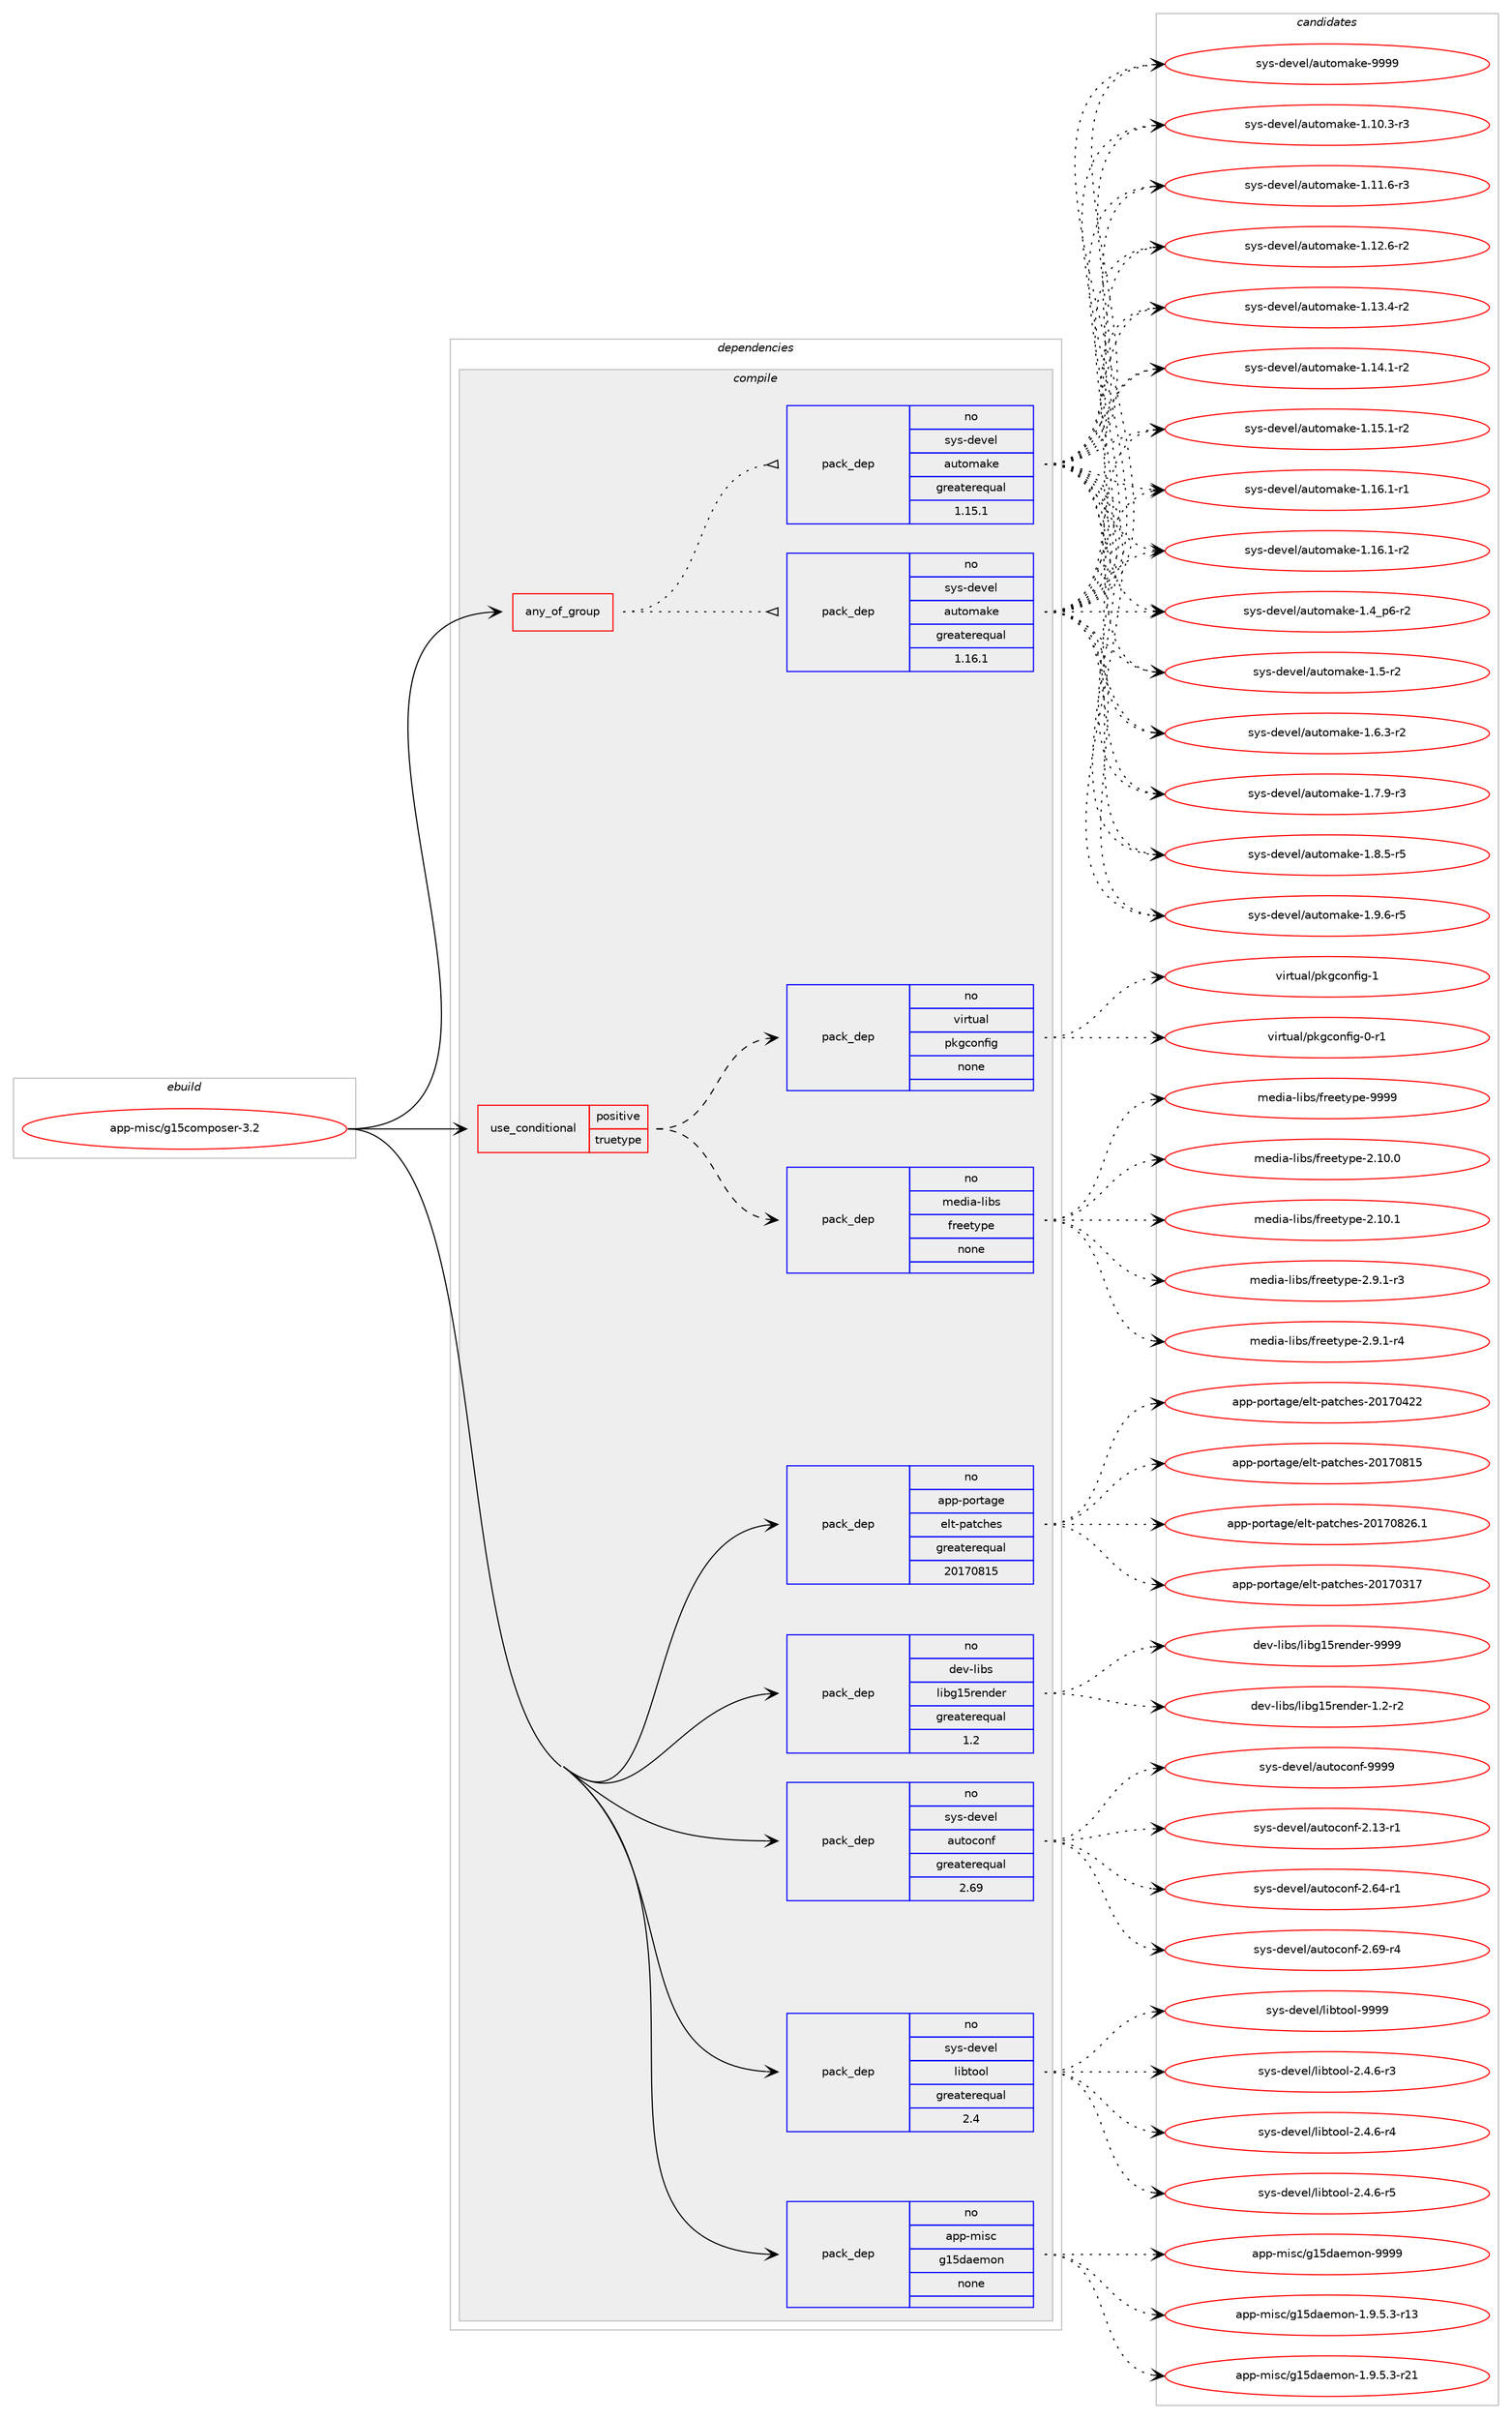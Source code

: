 digraph prolog {

# *************
# Graph options
# *************

newrank=true;
concentrate=true;
compound=true;
graph [rankdir=LR,fontname=Helvetica,fontsize=10,ranksep=1.5];#, ranksep=2.5, nodesep=0.2];
edge  [arrowhead=vee];
node  [fontname=Helvetica,fontsize=10];

# **********
# The ebuild
# **********

subgraph cluster_leftcol {
color=gray;
rank=same;
label=<<i>ebuild</i>>;
id [label="app-misc/g15composer-3.2", color=red, width=4, href="../app-misc/g15composer-3.2.svg"];
}

# ****************
# The dependencies
# ****************

subgraph cluster_midcol {
color=gray;
label=<<i>dependencies</i>>;
subgraph cluster_compile {
fillcolor="#eeeeee";
style=filled;
label=<<i>compile</i>>;
subgraph any8680 {
dependency498295 [label=<<TABLE BORDER="0" CELLBORDER="1" CELLSPACING="0" CELLPADDING="4"><TR><TD CELLPADDING="10">any_of_group</TD></TR></TABLE>>, shape=none, color=red];subgraph pack370301 {
dependency498296 [label=<<TABLE BORDER="0" CELLBORDER="1" CELLSPACING="0" CELLPADDING="4" WIDTH="220"><TR><TD ROWSPAN="6" CELLPADDING="30">pack_dep</TD></TR><TR><TD WIDTH="110">no</TD></TR><TR><TD>sys-devel</TD></TR><TR><TD>automake</TD></TR><TR><TD>greaterequal</TD></TR><TR><TD>1.16.1</TD></TR></TABLE>>, shape=none, color=blue];
}
dependency498295:e -> dependency498296:w [weight=20,style="dotted",arrowhead="oinv"];
subgraph pack370302 {
dependency498297 [label=<<TABLE BORDER="0" CELLBORDER="1" CELLSPACING="0" CELLPADDING="4" WIDTH="220"><TR><TD ROWSPAN="6" CELLPADDING="30">pack_dep</TD></TR><TR><TD WIDTH="110">no</TD></TR><TR><TD>sys-devel</TD></TR><TR><TD>automake</TD></TR><TR><TD>greaterequal</TD></TR><TR><TD>1.15.1</TD></TR></TABLE>>, shape=none, color=blue];
}
dependency498295:e -> dependency498297:w [weight=20,style="dotted",arrowhead="oinv"];
}
id:e -> dependency498295:w [weight=20,style="solid",arrowhead="vee"];
subgraph cond118998 {
dependency498298 [label=<<TABLE BORDER="0" CELLBORDER="1" CELLSPACING="0" CELLPADDING="4"><TR><TD ROWSPAN="3" CELLPADDING="10">use_conditional</TD></TR><TR><TD>positive</TD></TR><TR><TD>truetype</TD></TR></TABLE>>, shape=none, color=red];
subgraph pack370303 {
dependency498299 [label=<<TABLE BORDER="0" CELLBORDER="1" CELLSPACING="0" CELLPADDING="4" WIDTH="220"><TR><TD ROWSPAN="6" CELLPADDING="30">pack_dep</TD></TR><TR><TD WIDTH="110">no</TD></TR><TR><TD>media-libs</TD></TR><TR><TD>freetype</TD></TR><TR><TD>none</TD></TR><TR><TD></TD></TR></TABLE>>, shape=none, color=blue];
}
dependency498298:e -> dependency498299:w [weight=20,style="dashed",arrowhead="vee"];
subgraph pack370304 {
dependency498300 [label=<<TABLE BORDER="0" CELLBORDER="1" CELLSPACING="0" CELLPADDING="4" WIDTH="220"><TR><TD ROWSPAN="6" CELLPADDING="30">pack_dep</TD></TR><TR><TD WIDTH="110">no</TD></TR><TR><TD>virtual</TD></TR><TR><TD>pkgconfig</TD></TR><TR><TD>none</TD></TR><TR><TD></TD></TR></TABLE>>, shape=none, color=blue];
}
dependency498298:e -> dependency498300:w [weight=20,style="dashed",arrowhead="vee"];
}
id:e -> dependency498298:w [weight=20,style="solid",arrowhead="vee"];
subgraph pack370305 {
dependency498301 [label=<<TABLE BORDER="0" CELLBORDER="1" CELLSPACING="0" CELLPADDING="4" WIDTH="220"><TR><TD ROWSPAN="6" CELLPADDING="30">pack_dep</TD></TR><TR><TD WIDTH="110">no</TD></TR><TR><TD>app-misc</TD></TR><TR><TD>g15daemon</TD></TR><TR><TD>none</TD></TR><TR><TD></TD></TR></TABLE>>, shape=none, color=blue];
}
id:e -> dependency498301:w [weight=20,style="solid",arrowhead="vee"];
subgraph pack370306 {
dependency498302 [label=<<TABLE BORDER="0" CELLBORDER="1" CELLSPACING="0" CELLPADDING="4" WIDTH="220"><TR><TD ROWSPAN="6" CELLPADDING="30">pack_dep</TD></TR><TR><TD WIDTH="110">no</TD></TR><TR><TD>app-portage</TD></TR><TR><TD>elt-patches</TD></TR><TR><TD>greaterequal</TD></TR><TR><TD>20170815</TD></TR></TABLE>>, shape=none, color=blue];
}
id:e -> dependency498302:w [weight=20,style="solid",arrowhead="vee"];
subgraph pack370307 {
dependency498303 [label=<<TABLE BORDER="0" CELLBORDER="1" CELLSPACING="0" CELLPADDING="4" WIDTH="220"><TR><TD ROWSPAN="6" CELLPADDING="30">pack_dep</TD></TR><TR><TD WIDTH="110">no</TD></TR><TR><TD>dev-libs</TD></TR><TR><TD>libg15render</TD></TR><TR><TD>greaterequal</TD></TR><TR><TD>1.2</TD></TR></TABLE>>, shape=none, color=blue];
}
id:e -> dependency498303:w [weight=20,style="solid",arrowhead="vee"];
subgraph pack370308 {
dependency498304 [label=<<TABLE BORDER="0" CELLBORDER="1" CELLSPACING="0" CELLPADDING="4" WIDTH="220"><TR><TD ROWSPAN="6" CELLPADDING="30">pack_dep</TD></TR><TR><TD WIDTH="110">no</TD></TR><TR><TD>sys-devel</TD></TR><TR><TD>autoconf</TD></TR><TR><TD>greaterequal</TD></TR><TR><TD>2.69</TD></TR></TABLE>>, shape=none, color=blue];
}
id:e -> dependency498304:w [weight=20,style="solid",arrowhead="vee"];
subgraph pack370309 {
dependency498305 [label=<<TABLE BORDER="0" CELLBORDER="1" CELLSPACING="0" CELLPADDING="4" WIDTH="220"><TR><TD ROWSPAN="6" CELLPADDING="30">pack_dep</TD></TR><TR><TD WIDTH="110">no</TD></TR><TR><TD>sys-devel</TD></TR><TR><TD>libtool</TD></TR><TR><TD>greaterequal</TD></TR><TR><TD>2.4</TD></TR></TABLE>>, shape=none, color=blue];
}
id:e -> dependency498305:w [weight=20,style="solid",arrowhead="vee"];
}
subgraph cluster_compileandrun {
fillcolor="#eeeeee";
style=filled;
label=<<i>compile and run</i>>;
}
subgraph cluster_run {
fillcolor="#eeeeee";
style=filled;
label=<<i>run</i>>;
}
}

# **************
# The candidates
# **************

subgraph cluster_choices {
rank=same;
color=gray;
label=<<i>candidates</i>>;

subgraph choice370301 {
color=black;
nodesep=1;
choice11512111545100101118101108479711711611110997107101454946494846514511451 [label="sys-devel/automake-1.10.3-r3", color=red, width=4,href="../sys-devel/automake-1.10.3-r3.svg"];
choice11512111545100101118101108479711711611110997107101454946494946544511451 [label="sys-devel/automake-1.11.6-r3", color=red, width=4,href="../sys-devel/automake-1.11.6-r3.svg"];
choice11512111545100101118101108479711711611110997107101454946495046544511450 [label="sys-devel/automake-1.12.6-r2", color=red, width=4,href="../sys-devel/automake-1.12.6-r2.svg"];
choice11512111545100101118101108479711711611110997107101454946495146524511450 [label="sys-devel/automake-1.13.4-r2", color=red, width=4,href="../sys-devel/automake-1.13.4-r2.svg"];
choice11512111545100101118101108479711711611110997107101454946495246494511450 [label="sys-devel/automake-1.14.1-r2", color=red, width=4,href="../sys-devel/automake-1.14.1-r2.svg"];
choice11512111545100101118101108479711711611110997107101454946495346494511450 [label="sys-devel/automake-1.15.1-r2", color=red, width=4,href="../sys-devel/automake-1.15.1-r2.svg"];
choice11512111545100101118101108479711711611110997107101454946495446494511449 [label="sys-devel/automake-1.16.1-r1", color=red, width=4,href="../sys-devel/automake-1.16.1-r1.svg"];
choice11512111545100101118101108479711711611110997107101454946495446494511450 [label="sys-devel/automake-1.16.1-r2", color=red, width=4,href="../sys-devel/automake-1.16.1-r2.svg"];
choice115121115451001011181011084797117116111109971071014549465295112544511450 [label="sys-devel/automake-1.4_p6-r2", color=red, width=4,href="../sys-devel/automake-1.4_p6-r2.svg"];
choice11512111545100101118101108479711711611110997107101454946534511450 [label="sys-devel/automake-1.5-r2", color=red, width=4,href="../sys-devel/automake-1.5-r2.svg"];
choice115121115451001011181011084797117116111109971071014549465446514511450 [label="sys-devel/automake-1.6.3-r2", color=red, width=4,href="../sys-devel/automake-1.6.3-r2.svg"];
choice115121115451001011181011084797117116111109971071014549465546574511451 [label="sys-devel/automake-1.7.9-r3", color=red, width=4,href="../sys-devel/automake-1.7.9-r3.svg"];
choice115121115451001011181011084797117116111109971071014549465646534511453 [label="sys-devel/automake-1.8.5-r5", color=red, width=4,href="../sys-devel/automake-1.8.5-r5.svg"];
choice115121115451001011181011084797117116111109971071014549465746544511453 [label="sys-devel/automake-1.9.6-r5", color=red, width=4,href="../sys-devel/automake-1.9.6-r5.svg"];
choice115121115451001011181011084797117116111109971071014557575757 [label="sys-devel/automake-9999", color=red, width=4,href="../sys-devel/automake-9999.svg"];
dependency498296:e -> choice11512111545100101118101108479711711611110997107101454946494846514511451:w [style=dotted,weight="100"];
dependency498296:e -> choice11512111545100101118101108479711711611110997107101454946494946544511451:w [style=dotted,weight="100"];
dependency498296:e -> choice11512111545100101118101108479711711611110997107101454946495046544511450:w [style=dotted,weight="100"];
dependency498296:e -> choice11512111545100101118101108479711711611110997107101454946495146524511450:w [style=dotted,weight="100"];
dependency498296:e -> choice11512111545100101118101108479711711611110997107101454946495246494511450:w [style=dotted,weight="100"];
dependency498296:e -> choice11512111545100101118101108479711711611110997107101454946495346494511450:w [style=dotted,weight="100"];
dependency498296:e -> choice11512111545100101118101108479711711611110997107101454946495446494511449:w [style=dotted,weight="100"];
dependency498296:e -> choice11512111545100101118101108479711711611110997107101454946495446494511450:w [style=dotted,weight="100"];
dependency498296:e -> choice115121115451001011181011084797117116111109971071014549465295112544511450:w [style=dotted,weight="100"];
dependency498296:e -> choice11512111545100101118101108479711711611110997107101454946534511450:w [style=dotted,weight="100"];
dependency498296:e -> choice115121115451001011181011084797117116111109971071014549465446514511450:w [style=dotted,weight="100"];
dependency498296:e -> choice115121115451001011181011084797117116111109971071014549465546574511451:w [style=dotted,weight="100"];
dependency498296:e -> choice115121115451001011181011084797117116111109971071014549465646534511453:w [style=dotted,weight="100"];
dependency498296:e -> choice115121115451001011181011084797117116111109971071014549465746544511453:w [style=dotted,weight="100"];
dependency498296:e -> choice115121115451001011181011084797117116111109971071014557575757:w [style=dotted,weight="100"];
}
subgraph choice370302 {
color=black;
nodesep=1;
choice11512111545100101118101108479711711611110997107101454946494846514511451 [label="sys-devel/automake-1.10.3-r3", color=red, width=4,href="../sys-devel/automake-1.10.3-r3.svg"];
choice11512111545100101118101108479711711611110997107101454946494946544511451 [label="sys-devel/automake-1.11.6-r3", color=red, width=4,href="../sys-devel/automake-1.11.6-r3.svg"];
choice11512111545100101118101108479711711611110997107101454946495046544511450 [label="sys-devel/automake-1.12.6-r2", color=red, width=4,href="../sys-devel/automake-1.12.6-r2.svg"];
choice11512111545100101118101108479711711611110997107101454946495146524511450 [label="sys-devel/automake-1.13.4-r2", color=red, width=4,href="../sys-devel/automake-1.13.4-r2.svg"];
choice11512111545100101118101108479711711611110997107101454946495246494511450 [label="sys-devel/automake-1.14.1-r2", color=red, width=4,href="../sys-devel/automake-1.14.1-r2.svg"];
choice11512111545100101118101108479711711611110997107101454946495346494511450 [label="sys-devel/automake-1.15.1-r2", color=red, width=4,href="../sys-devel/automake-1.15.1-r2.svg"];
choice11512111545100101118101108479711711611110997107101454946495446494511449 [label="sys-devel/automake-1.16.1-r1", color=red, width=4,href="../sys-devel/automake-1.16.1-r1.svg"];
choice11512111545100101118101108479711711611110997107101454946495446494511450 [label="sys-devel/automake-1.16.1-r2", color=red, width=4,href="../sys-devel/automake-1.16.1-r2.svg"];
choice115121115451001011181011084797117116111109971071014549465295112544511450 [label="sys-devel/automake-1.4_p6-r2", color=red, width=4,href="../sys-devel/automake-1.4_p6-r2.svg"];
choice11512111545100101118101108479711711611110997107101454946534511450 [label="sys-devel/automake-1.5-r2", color=red, width=4,href="../sys-devel/automake-1.5-r2.svg"];
choice115121115451001011181011084797117116111109971071014549465446514511450 [label="sys-devel/automake-1.6.3-r2", color=red, width=4,href="../sys-devel/automake-1.6.3-r2.svg"];
choice115121115451001011181011084797117116111109971071014549465546574511451 [label="sys-devel/automake-1.7.9-r3", color=red, width=4,href="../sys-devel/automake-1.7.9-r3.svg"];
choice115121115451001011181011084797117116111109971071014549465646534511453 [label="sys-devel/automake-1.8.5-r5", color=red, width=4,href="../sys-devel/automake-1.8.5-r5.svg"];
choice115121115451001011181011084797117116111109971071014549465746544511453 [label="sys-devel/automake-1.9.6-r5", color=red, width=4,href="../sys-devel/automake-1.9.6-r5.svg"];
choice115121115451001011181011084797117116111109971071014557575757 [label="sys-devel/automake-9999", color=red, width=4,href="../sys-devel/automake-9999.svg"];
dependency498297:e -> choice11512111545100101118101108479711711611110997107101454946494846514511451:w [style=dotted,weight="100"];
dependency498297:e -> choice11512111545100101118101108479711711611110997107101454946494946544511451:w [style=dotted,weight="100"];
dependency498297:e -> choice11512111545100101118101108479711711611110997107101454946495046544511450:w [style=dotted,weight="100"];
dependency498297:e -> choice11512111545100101118101108479711711611110997107101454946495146524511450:w [style=dotted,weight="100"];
dependency498297:e -> choice11512111545100101118101108479711711611110997107101454946495246494511450:w [style=dotted,weight="100"];
dependency498297:e -> choice11512111545100101118101108479711711611110997107101454946495346494511450:w [style=dotted,weight="100"];
dependency498297:e -> choice11512111545100101118101108479711711611110997107101454946495446494511449:w [style=dotted,weight="100"];
dependency498297:e -> choice11512111545100101118101108479711711611110997107101454946495446494511450:w [style=dotted,weight="100"];
dependency498297:e -> choice115121115451001011181011084797117116111109971071014549465295112544511450:w [style=dotted,weight="100"];
dependency498297:e -> choice11512111545100101118101108479711711611110997107101454946534511450:w [style=dotted,weight="100"];
dependency498297:e -> choice115121115451001011181011084797117116111109971071014549465446514511450:w [style=dotted,weight="100"];
dependency498297:e -> choice115121115451001011181011084797117116111109971071014549465546574511451:w [style=dotted,weight="100"];
dependency498297:e -> choice115121115451001011181011084797117116111109971071014549465646534511453:w [style=dotted,weight="100"];
dependency498297:e -> choice115121115451001011181011084797117116111109971071014549465746544511453:w [style=dotted,weight="100"];
dependency498297:e -> choice115121115451001011181011084797117116111109971071014557575757:w [style=dotted,weight="100"];
}
subgraph choice370303 {
color=black;
nodesep=1;
choice1091011001059745108105981154710211410110111612111210145504649484648 [label="media-libs/freetype-2.10.0", color=red, width=4,href="../media-libs/freetype-2.10.0.svg"];
choice1091011001059745108105981154710211410110111612111210145504649484649 [label="media-libs/freetype-2.10.1", color=red, width=4,href="../media-libs/freetype-2.10.1.svg"];
choice109101100105974510810598115471021141011011161211121014550465746494511451 [label="media-libs/freetype-2.9.1-r3", color=red, width=4,href="../media-libs/freetype-2.9.1-r3.svg"];
choice109101100105974510810598115471021141011011161211121014550465746494511452 [label="media-libs/freetype-2.9.1-r4", color=red, width=4,href="../media-libs/freetype-2.9.1-r4.svg"];
choice109101100105974510810598115471021141011011161211121014557575757 [label="media-libs/freetype-9999", color=red, width=4,href="../media-libs/freetype-9999.svg"];
dependency498299:e -> choice1091011001059745108105981154710211410110111612111210145504649484648:w [style=dotted,weight="100"];
dependency498299:e -> choice1091011001059745108105981154710211410110111612111210145504649484649:w [style=dotted,weight="100"];
dependency498299:e -> choice109101100105974510810598115471021141011011161211121014550465746494511451:w [style=dotted,weight="100"];
dependency498299:e -> choice109101100105974510810598115471021141011011161211121014550465746494511452:w [style=dotted,weight="100"];
dependency498299:e -> choice109101100105974510810598115471021141011011161211121014557575757:w [style=dotted,weight="100"];
}
subgraph choice370304 {
color=black;
nodesep=1;
choice11810511411611797108471121071039911111010210510345484511449 [label="virtual/pkgconfig-0-r1", color=red, width=4,href="../virtual/pkgconfig-0-r1.svg"];
choice1181051141161179710847112107103991111101021051034549 [label="virtual/pkgconfig-1", color=red, width=4,href="../virtual/pkgconfig-1.svg"];
dependency498300:e -> choice11810511411611797108471121071039911111010210510345484511449:w [style=dotted,weight="100"];
dependency498300:e -> choice1181051141161179710847112107103991111101021051034549:w [style=dotted,weight="100"];
}
subgraph choice370305 {
color=black;
nodesep=1;
choice971121124510910511599471034953100971011091111104549465746534651451144951 [label="app-misc/g15daemon-1.9.5.3-r13", color=red, width=4,href="../app-misc/g15daemon-1.9.5.3-r13.svg"];
choice971121124510910511599471034953100971011091111104549465746534651451145049 [label="app-misc/g15daemon-1.9.5.3-r21", color=red, width=4,href="../app-misc/g15daemon-1.9.5.3-r21.svg"];
choice971121124510910511599471034953100971011091111104557575757 [label="app-misc/g15daemon-9999", color=red, width=4,href="../app-misc/g15daemon-9999.svg"];
dependency498301:e -> choice971121124510910511599471034953100971011091111104549465746534651451144951:w [style=dotted,weight="100"];
dependency498301:e -> choice971121124510910511599471034953100971011091111104549465746534651451145049:w [style=dotted,weight="100"];
dependency498301:e -> choice971121124510910511599471034953100971011091111104557575757:w [style=dotted,weight="100"];
}
subgraph choice370306 {
color=black;
nodesep=1;
choice97112112451121111141169710310147101108116451129711699104101115455048495548514955 [label="app-portage/elt-patches-20170317", color=red, width=4,href="../app-portage/elt-patches-20170317.svg"];
choice97112112451121111141169710310147101108116451129711699104101115455048495548525050 [label="app-portage/elt-patches-20170422", color=red, width=4,href="../app-portage/elt-patches-20170422.svg"];
choice97112112451121111141169710310147101108116451129711699104101115455048495548564953 [label="app-portage/elt-patches-20170815", color=red, width=4,href="../app-portage/elt-patches-20170815.svg"];
choice971121124511211111411697103101471011081164511297116991041011154550484955485650544649 [label="app-portage/elt-patches-20170826.1", color=red, width=4,href="../app-portage/elt-patches-20170826.1.svg"];
dependency498302:e -> choice97112112451121111141169710310147101108116451129711699104101115455048495548514955:w [style=dotted,weight="100"];
dependency498302:e -> choice97112112451121111141169710310147101108116451129711699104101115455048495548525050:w [style=dotted,weight="100"];
dependency498302:e -> choice97112112451121111141169710310147101108116451129711699104101115455048495548564953:w [style=dotted,weight="100"];
dependency498302:e -> choice971121124511211111411697103101471011081164511297116991041011154550484955485650544649:w [style=dotted,weight="100"];
}
subgraph choice370307 {
color=black;
nodesep=1;
choice100101118451081059811547108105981034953114101110100101114454946504511450 [label="dev-libs/libg15render-1.2-r2", color=red, width=4,href="../dev-libs/libg15render-1.2-r2.svg"];
choice1001011184510810598115471081059810349531141011101001011144557575757 [label="dev-libs/libg15render-9999", color=red, width=4,href="../dev-libs/libg15render-9999.svg"];
dependency498303:e -> choice100101118451081059811547108105981034953114101110100101114454946504511450:w [style=dotted,weight="100"];
dependency498303:e -> choice1001011184510810598115471081059810349531141011101001011144557575757:w [style=dotted,weight="100"];
}
subgraph choice370308 {
color=black;
nodesep=1;
choice1151211154510010111810110847971171161119911111010245504649514511449 [label="sys-devel/autoconf-2.13-r1", color=red, width=4,href="../sys-devel/autoconf-2.13-r1.svg"];
choice1151211154510010111810110847971171161119911111010245504654524511449 [label="sys-devel/autoconf-2.64-r1", color=red, width=4,href="../sys-devel/autoconf-2.64-r1.svg"];
choice1151211154510010111810110847971171161119911111010245504654574511452 [label="sys-devel/autoconf-2.69-r4", color=red, width=4,href="../sys-devel/autoconf-2.69-r4.svg"];
choice115121115451001011181011084797117116111991111101024557575757 [label="sys-devel/autoconf-9999", color=red, width=4,href="../sys-devel/autoconf-9999.svg"];
dependency498304:e -> choice1151211154510010111810110847971171161119911111010245504649514511449:w [style=dotted,weight="100"];
dependency498304:e -> choice1151211154510010111810110847971171161119911111010245504654524511449:w [style=dotted,weight="100"];
dependency498304:e -> choice1151211154510010111810110847971171161119911111010245504654574511452:w [style=dotted,weight="100"];
dependency498304:e -> choice115121115451001011181011084797117116111991111101024557575757:w [style=dotted,weight="100"];
}
subgraph choice370309 {
color=black;
nodesep=1;
choice1151211154510010111810110847108105981161111111084550465246544511451 [label="sys-devel/libtool-2.4.6-r3", color=red, width=4,href="../sys-devel/libtool-2.4.6-r3.svg"];
choice1151211154510010111810110847108105981161111111084550465246544511452 [label="sys-devel/libtool-2.4.6-r4", color=red, width=4,href="../sys-devel/libtool-2.4.6-r4.svg"];
choice1151211154510010111810110847108105981161111111084550465246544511453 [label="sys-devel/libtool-2.4.6-r5", color=red, width=4,href="../sys-devel/libtool-2.4.6-r5.svg"];
choice1151211154510010111810110847108105981161111111084557575757 [label="sys-devel/libtool-9999", color=red, width=4,href="../sys-devel/libtool-9999.svg"];
dependency498305:e -> choice1151211154510010111810110847108105981161111111084550465246544511451:w [style=dotted,weight="100"];
dependency498305:e -> choice1151211154510010111810110847108105981161111111084550465246544511452:w [style=dotted,weight="100"];
dependency498305:e -> choice1151211154510010111810110847108105981161111111084550465246544511453:w [style=dotted,weight="100"];
dependency498305:e -> choice1151211154510010111810110847108105981161111111084557575757:w [style=dotted,weight="100"];
}
}

}
